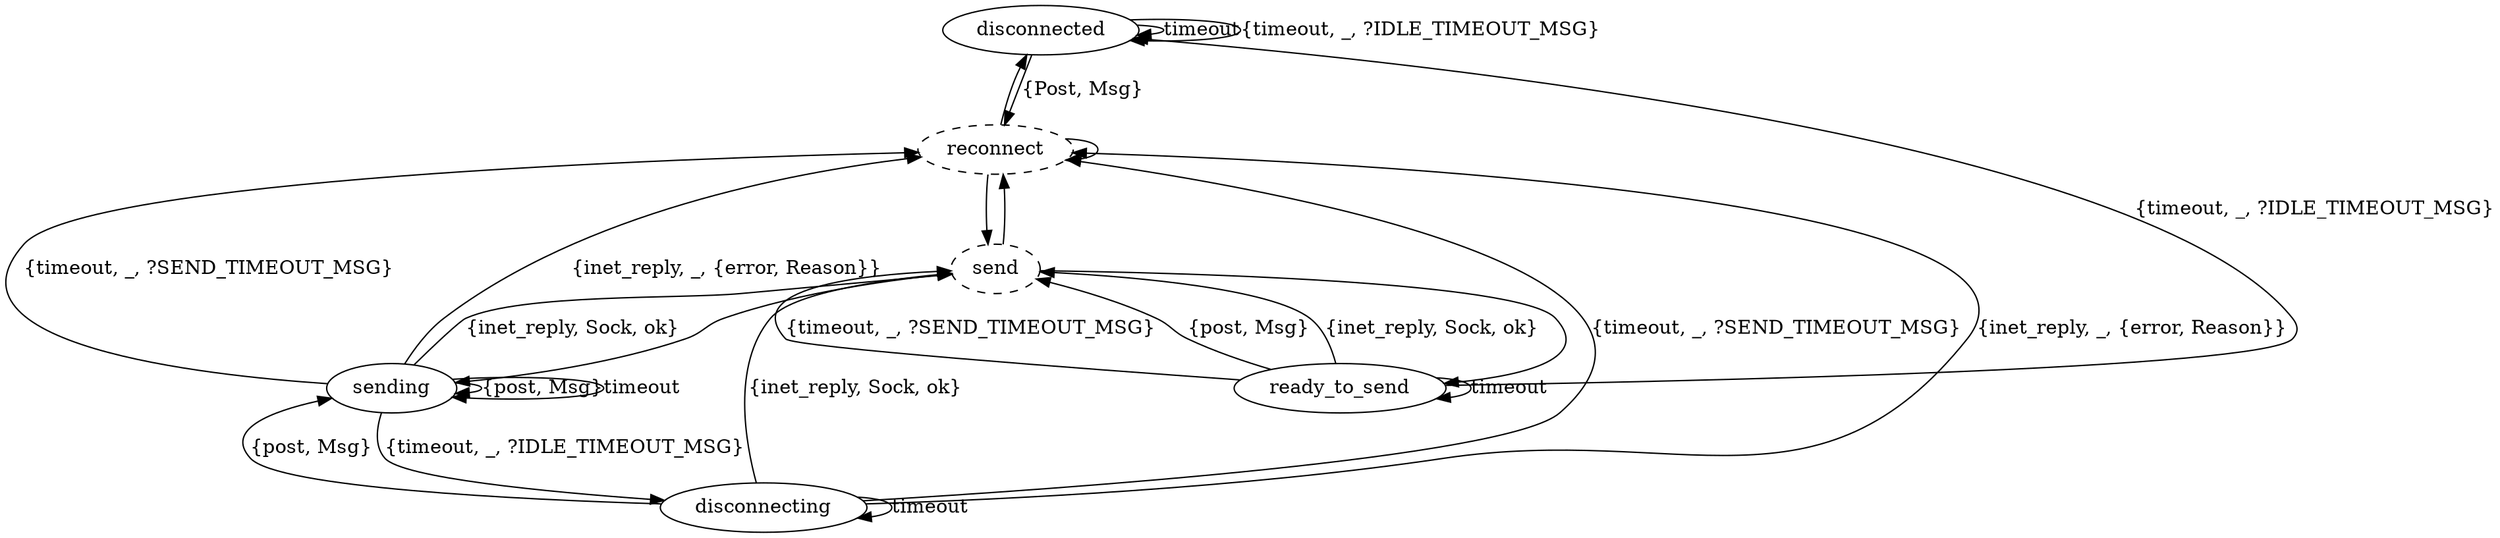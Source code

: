 digraph logplex_tcpsyslog_drain {
    esep = 50;

    disconnected -> disconnected [label = "timeout"];
    disconnected -> disconnected [label = "{timeout, _, ?IDLE_TIMEOUT_MSG}"];
    disconnected -> reconnect [label = "{Post, Msg}"];

    reconnect [style = "dashed"];
    reconnect -> reconnect;
    reconnect -> disconnected;
    reconnect -> send;

    send [style = "dashed"];
    send -> ready_to_send;
    send -> sending;
    send -> reconnect;

    sending -> reconnect [label = "{timeout, _, ?SEND_TIMEOUT_MSG}"];
    sending -> reconnect [label = "{inet_reply, _, {error, Reason}}"];
    sending -> sending [label = "{post, Msg}"];
    sending -> sending [label = "timeout"];
    sending -> send [label = "{inet_reply, Sock, ok}"];
    sending -> disconnecting [label = "{timeout, _, ?IDLE_TIMEOUT_MSG}"]
    
    disconnecting -> reconnect [label = "{timeout, _, ?SEND_TIMEOUT_MSG}"];
    disconnecting -> reconnect [label = "{inet_reply, _, {error, Reason}}"];
    disconnecting -> sending [label = "{post, Msg}"];
    disconnecting -> disconnecting [label = "timeout"];
    disconnecting -> send [label = "{inet_reply, Sock, ok}"];
    
    ready_to_send -> disconnected [label = "{timeout, _, ?IDLE_TIMEOUT_MSG}"];
    ready_to_send -> ready_to_send [label = "timeout"];
    ready_to_send -> send [label = "{timeout, _, ?SEND_TIMEOUT_MSG}"];
    ready_to_send -> send [label = "{post, Msg}"];
    ready_to_send -> send [label = "{inet_reply, Sock, ok}"];
}